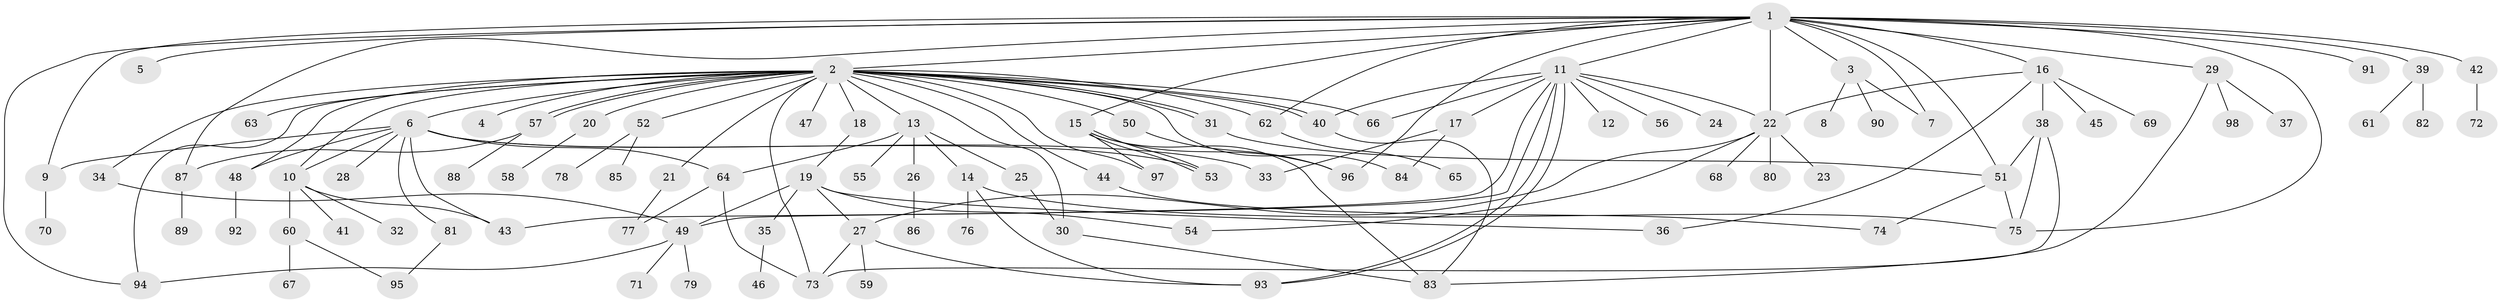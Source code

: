 // coarse degree distribution, {26: 0.0273972602739726, 3: 0.136986301369863, 1: 0.3835616438356164, 12: 0.0136986301369863, 2: 0.2602739726027397, 6: 0.1095890410958904, 5: 0.0273972602739726, 4: 0.0410958904109589}
// Generated by graph-tools (version 1.1) at 2025/52/02/27/25 19:52:00]
// undirected, 98 vertices, 145 edges
graph export_dot {
graph [start="1"]
  node [color=gray90,style=filled];
  1;
  2;
  3;
  4;
  5;
  6;
  7;
  8;
  9;
  10;
  11;
  12;
  13;
  14;
  15;
  16;
  17;
  18;
  19;
  20;
  21;
  22;
  23;
  24;
  25;
  26;
  27;
  28;
  29;
  30;
  31;
  32;
  33;
  34;
  35;
  36;
  37;
  38;
  39;
  40;
  41;
  42;
  43;
  44;
  45;
  46;
  47;
  48;
  49;
  50;
  51;
  52;
  53;
  54;
  55;
  56;
  57;
  58;
  59;
  60;
  61;
  62;
  63;
  64;
  65;
  66;
  67;
  68;
  69;
  70;
  71;
  72;
  73;
  74;
  75;
  76;
  77;
  78;
  79;
  80;
  81;
  82;
  83;
  84;
  85;
  86;
  87;
  88;
  89;
  90;
  91;
  92;
  93;
  94;
  95;
  96;
  97;
  98;
  1 -- 2;
  1 -- 3;
  1 -- 5;
  1 -- 7;
  1 -- 9;
  1 -- 11;
  1 -- 15;
  1 -- 16;
  1 -- 22;
  1 -- 29;
  1 -- 39;
  1 -- 42;
  1 -- 51;
  1 -- 62;
  1 -- 75;
  1 -- 87;
  1 -- 91;
  1 -- 94;
  1 -- 96;
  2 -- 4;
  2 -- 6;
  2 -- 10;
  2 -- 13;
  2 -- 18;
  2 -- 20;
  2 -- 21;
  2 -- 30;
  2 -- 31;
  2 -- 31;
  2 -- 34;
  2 -- 40;
  2 -- 40;
  2 -- 44;
  2 -- 47;
  2 -- 48;
  2 -- 50;
  2 -- 52;
  2 -- 57;
  2 -- 57;
  2 -- 62;
  2 -- 63;
  2 -- 66;
  2 -- 73;
  2 -- 84;
  2 -- 94;
  2 -- 97;
  3 -- 7;
  3 -- 8;
  3 -- 90;
  6 -- 9;
  6 -- 10;
  6 -- 28;
  6 -- 33;
  6 -- 43;
  6 -- 48;
  6 -- 53;
  6 -- 64;
  6 -- 81;
  9 -- 70;
  10 -- 32;
  10 -- 41;
  10 -- 43;
  10 -- 60;
  11 -- 12;
  11 -- 17;
  11 -- 22;
  11 -- 24;
  11 -- 40;
  11 -- 43;
  11 -- 49;
  11 -- 56;
  11 -- 66;
  11 -- 93;
  11 -- 93;
  13 -- 14;
  13 -- 25;
  13 -- 26;
  13 -- 55;
  13 -- 64;
  14 -- 75;
  14 -- 76;
  14 -- 93;
  15 -- 53;
  15 -- 53;
  15 -- 83;
  15 -- 96;
  15 -- 97;
  16 -- 22;
  16 -- 36;
  16 -- 38;
  16 -- 45;
  16 -- 69;
  17 -- 33;
  17 -- 84;
  18 -- 19;
  19 -- 27;
  19 -- 35;
  19 -- 36;
  19 -- 49;
  19 -- 54;
  20 -- 58;
  21 -- 77;
  22 -- 23;
  22 -- 27;
  22 -- 54;
  22 -- 68;
  22 -- 80;
  25 -- 30;
  26 -- 86;
  27 -- 59;
  27 -- 73;
  27 -- 93;
  29 -- 37;
  29 -- 83;
  29 -- 98;
  30 -- 83;
  31 -- 51;
  34 -- 49;
  35 -- 46;
  38 -- 51;
  38 -- 73;
  38 -- 75;
  39 -- 61;
  39 -- 82;
  40 -- 83;
  42 -- 72;
  44 -- 74;
  48 -- 92;
  49 -- 71;
  49 -- 79;
  49 -- 94;
  50 -- 96;
  51 -- 74;
  51 -- 75;
  52 -- 78;
  52 -- 85;
  57 -- 87;
  57 -- 88;
  60 -- 67;
  60 -- 95;
  62 -- 65;
  64 -- 73;
  64 -- 77;
  81 -- 95;
  87 -- 89;
}
